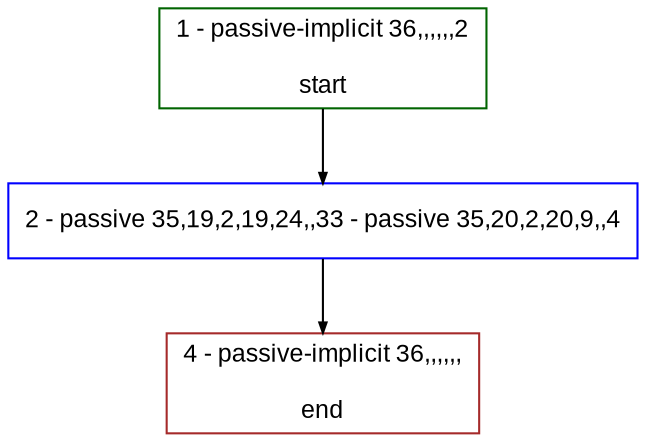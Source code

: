 digraph "" {
  graph [bgcolor="white", fillcolor="#FFFFCC", pack="true", packmode="clust", fontname="Arial", label="", fontsize="12", compound="true", style="rounded,filled"];
  node [node_initialized="no", fillcolor="white", fontname="Arial", label="", color="grey", fontsize="12", fixedsize="false", compound="true", shape="rectangle", style="filled"];
  edge [arrowtail="none", lhead="", fontcolor="black", fontname="Arial", label="", color="black", fontsize="12", arrowhead="normal", arrowsize="0.5", compound="true", ltail="", dir="forward"];
  __N1 [fillcolor="#ffffff", label="2 - passive 35,19,2,19,24,,33 - passive 35,20,2,20,9,,4", color="#0000ff", shape="box", style="filled"];
  __N2 [fillcolor="#ffffff", label="1 - passive-implicit 36,,,,,,2\n\nstart", color="#006400", shape="box", style="filled"];
  __N3 [fillcolor="#ffffff", label="4 - passive-implicit 36,,,,,,\n\nend", color="#a52a2a", shape="box", style="filled"];
  __N2 -> __N1 [arrowtail="none", color="#000000", label="", arrowhead="normal", dir="forward"];
  __N1 -> __N3 [arrowtail="none", color="#000000", label="", arrowhead="normal", dir="forward"];
}
